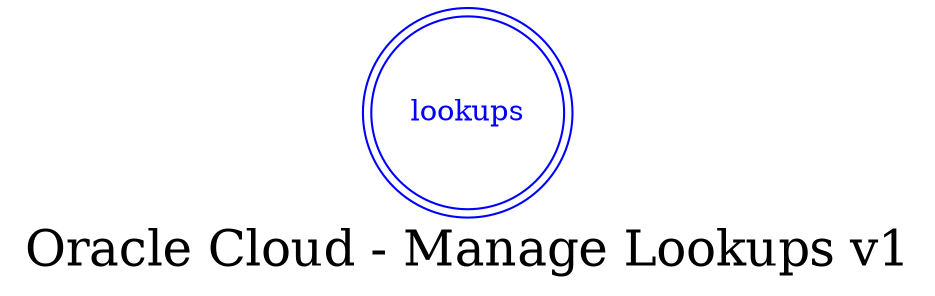 digraph LexiconGraph {
graph[label="Oracle Cloud - Manage Lookups v1", fontsize=24]
splines=true
"lookups" [color=blue, fontcolor=blue, shape=doublecircle]
}
